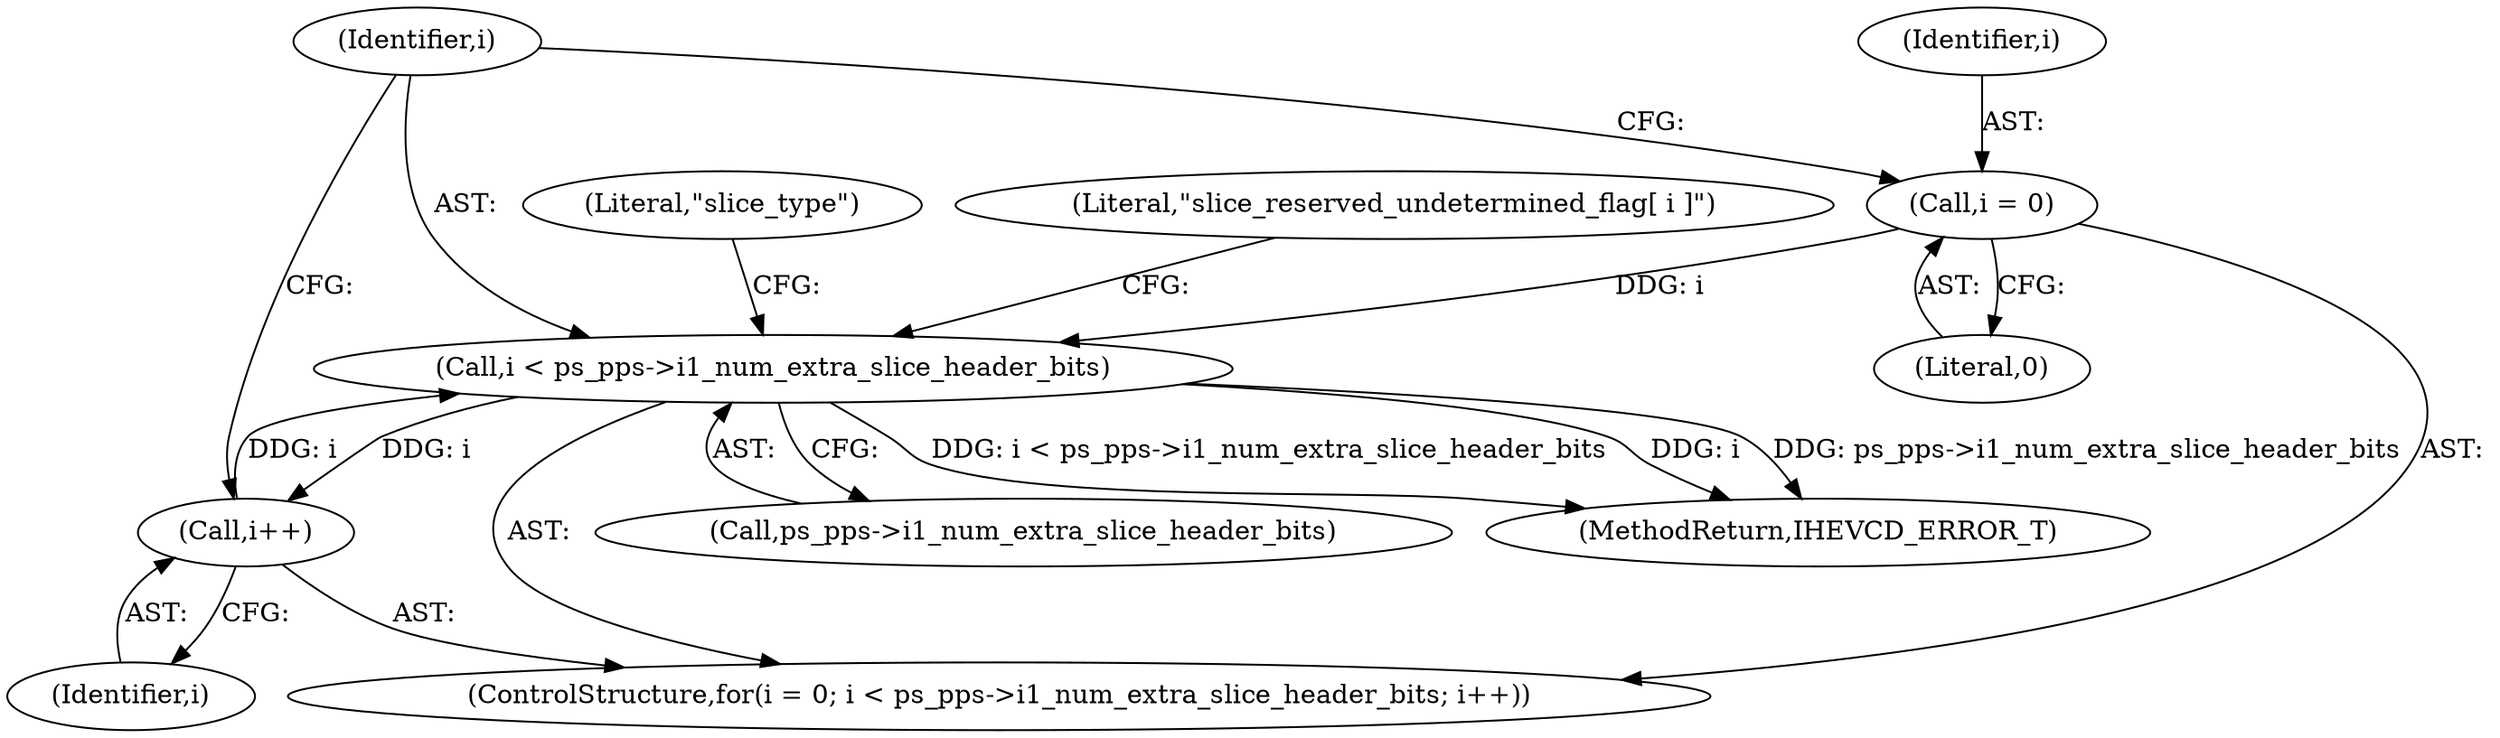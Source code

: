 digraph "0_Android_a1424724a00d62ac5efa0e27953eed66850d662f@pointer" {
"1000579" [label="(Call,i < ps_pps->i1_num_extra_slice_header_bits)"];
"1000576" [label="(Call,i = 0)"];
"1000584" [label="(Call,i++)"];
"1000579" [label="(Call,i < ps_pps->i1_num_extra_slice_header_bits)"];
"1000593" [label="(Literal,\"slice_type\")"];
"1002606" [label="(MethodReturn,IHEVCD_ERROR_T)"];
"1000575" [label="(ControlStructure,for(i = 0; i < ps_pps->i1_num_extra_slice_header_bits; i++))"];
"1000581" [label="(Call,ps_pps->i1_num_extra_slice_header_bits)"];
"1000578" [label="(Literal,0)"];
"1000584" [label="(Call,i++)"];
"1000585" [label="(Identifier,i)"];
"1000576" [label="(Call,i = 0)"];
"1000580" [label="(Identifier,i)"];
"1000579" [label="(Call,i < ps_pps->i1_num_extra_slice_header_bits)"];
"1000577" [label="(Identifier,i)"];
"1000588" [label="(Literal,\"slice_reserved_undetermined_flag[ i ]\")"];
"1000579" -> "1000575"  [label="AST: "];
"1000579" -> "1000581"  [label="CFG: "];
"1000580" -> "1000579"  [label="AST: "];
"1000581" -> "1000579"  [label="AST: "];
"1000588" -> "1000579"  [label="CFG: "];
"1000593" -> "1000579"  [label="CFG: "];
"1000579" -> "1002606"  [label="DDG: i < ps_pps->i1_num_extra_slice_header_bits"];
"1000579" -> "1002606"  [label="DDG: i"];
"1000579" -> "1002606"  [label="DDG: ps_pps->i1_num_extra_slice_header_bits"];
"1000576" -> "1000579"  [label="DDG: i"];
"1000584" -> "1000579"  [label="DDG: i"];
"1000579" -> "1000584"  [label="DDG: i"];
"1000576" -> "1000575"  [label="AST: "];
"1000576" -> "1000578"  [label="CFG: "];
"1000577" -> "1000576"  [label="AST: "];
"1000578" -> "1000576"  [label="AST: "];
"1000580" -> "1000576"  [label="CFG: "];
"1000584" -> "1000575"  [label="AST: "];
"1000584" -> "1000585"  [label="CFG: "];
"1000585" -> "1000584"  [label="AST: "];
"1000580" -> "1000584"  [label="CFG: "];
}
